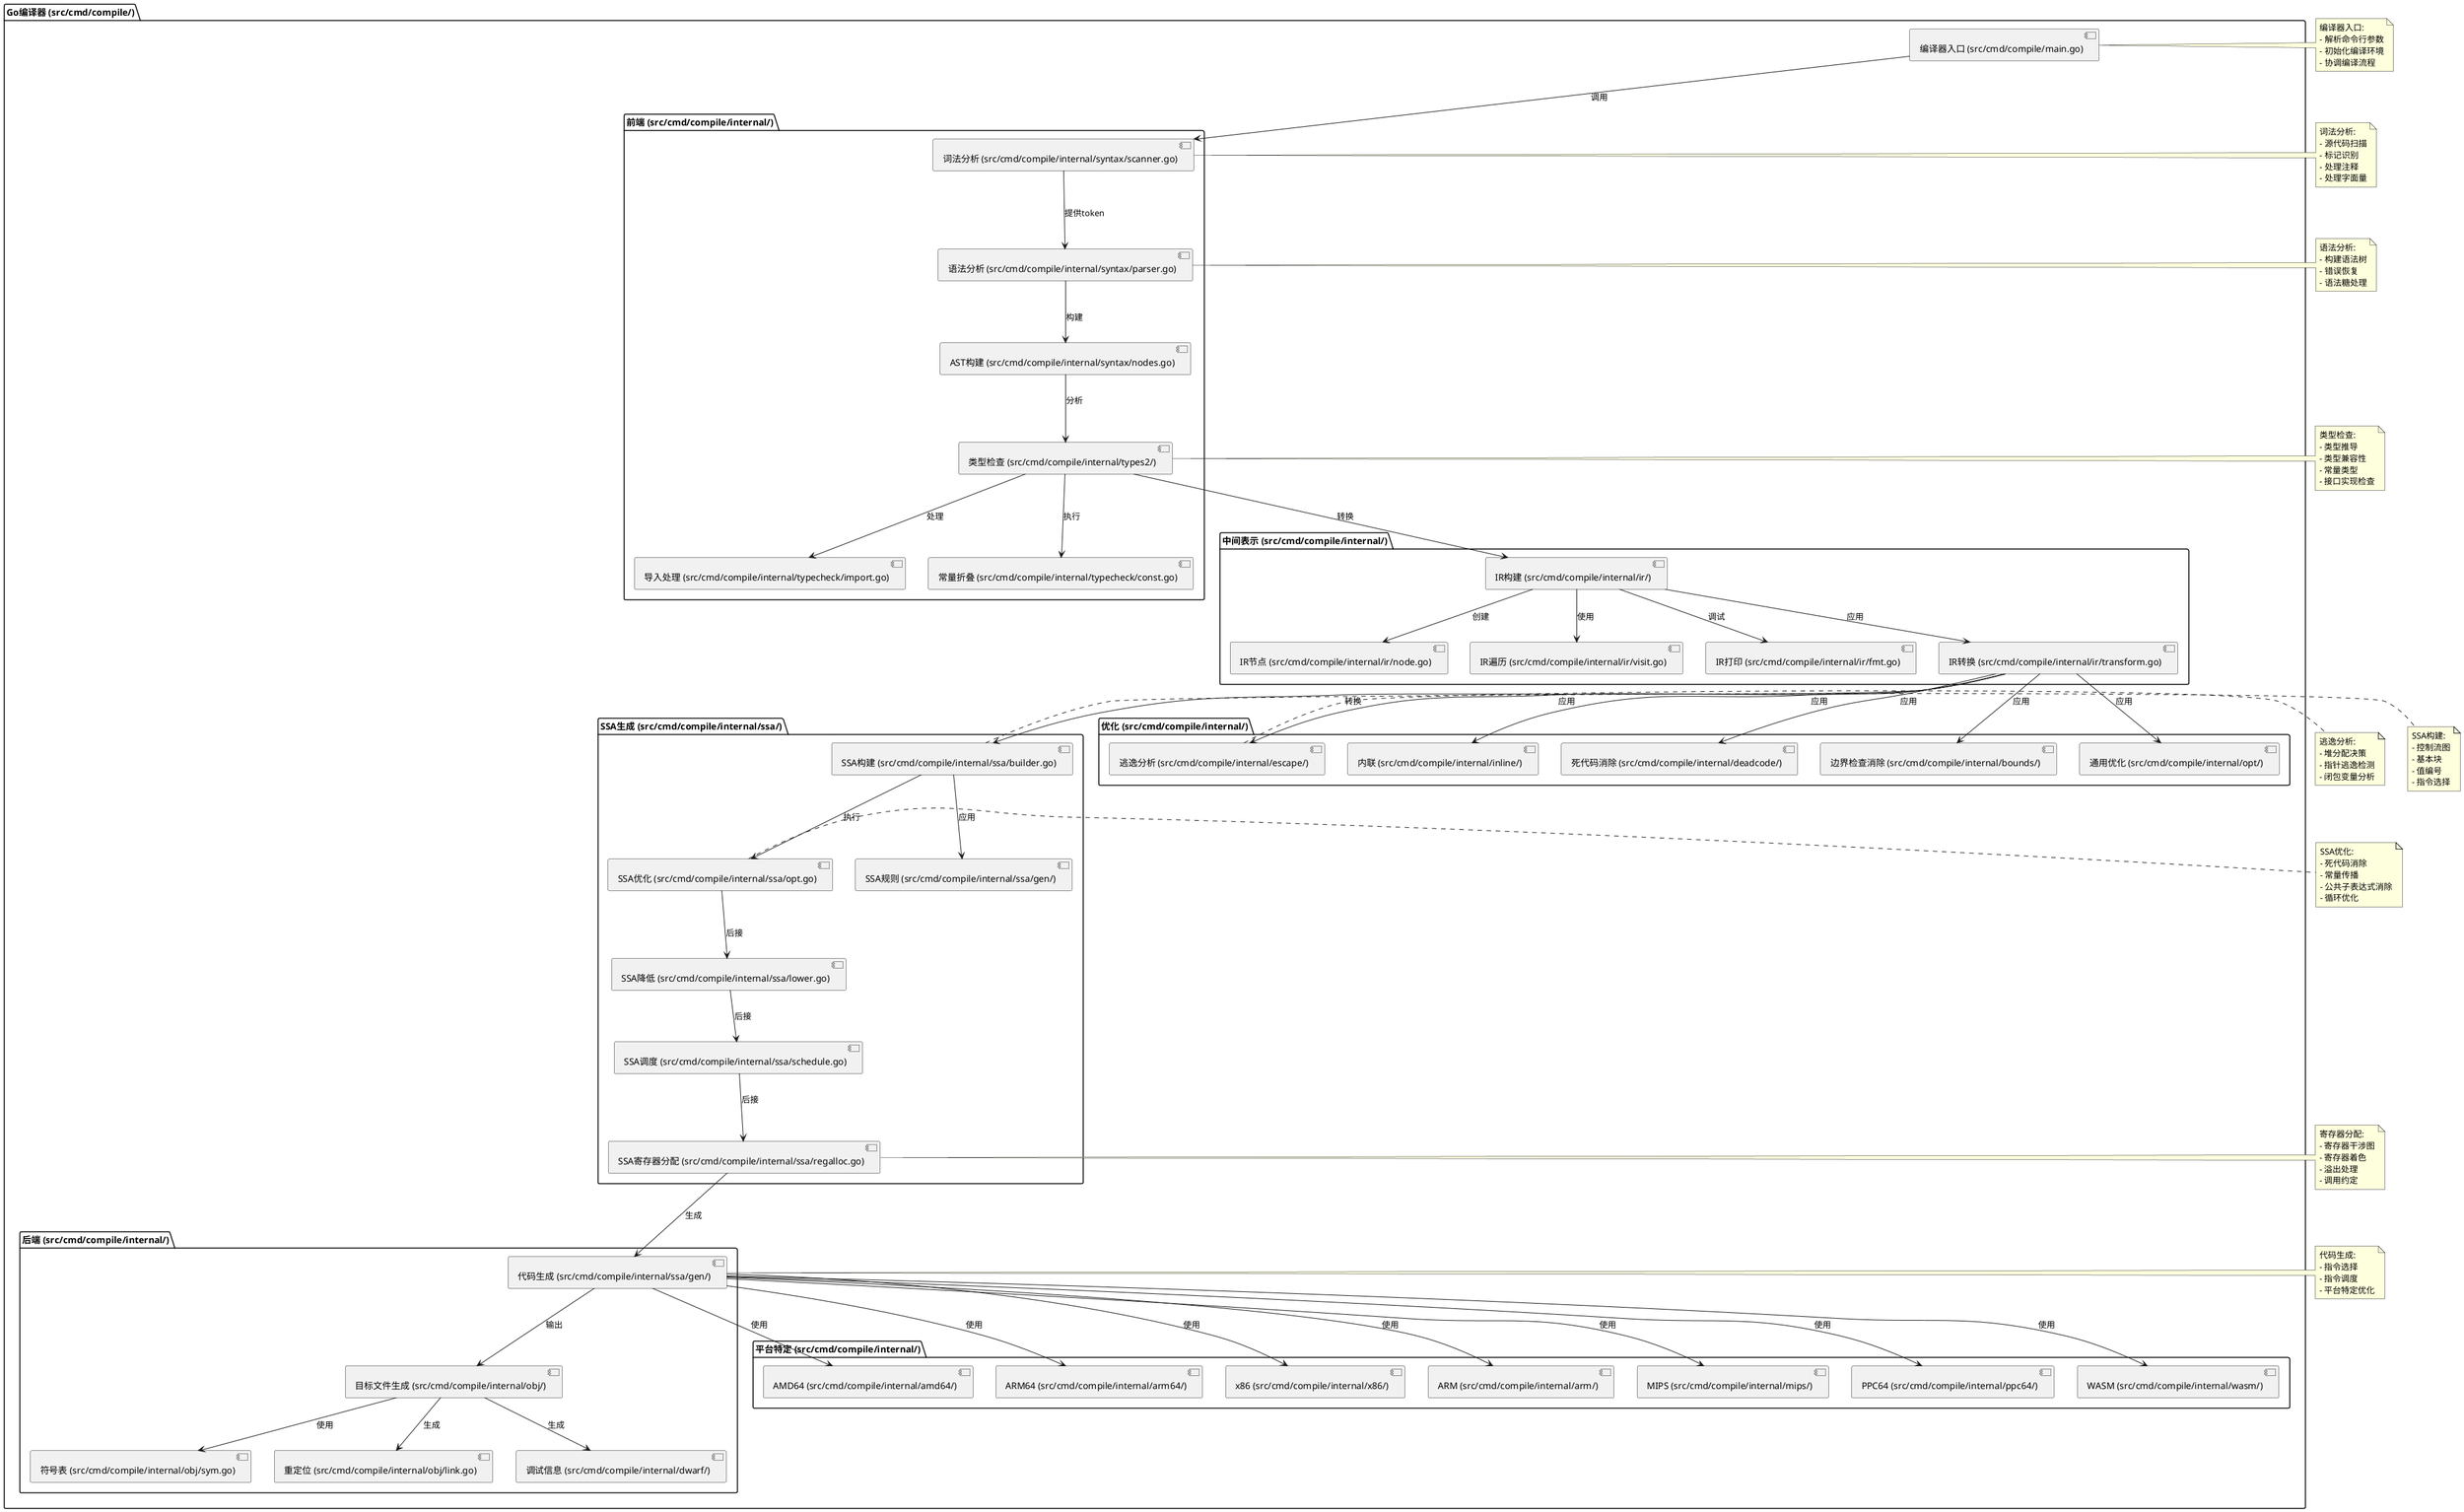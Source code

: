 @startuml Go编译器实现架构

package "Go编译器 (src/cmd/compile/)" {
  [编译器入口 (src/cmd/compile/main.go)] as CompilerEntry
  
  package "前端 (src/cmd/compile/internal/)" {
    [词法分析 (src/cmd/compile/internal/syntax/scanner.go)] as Scanner
    [语法分析 (src/cmd/compile/internal/syntax/parser.go)] as Parser
    [AST构建 (src/cmd/compile/internal/syntax/nodes.go)] as AST
    [类型检查 (src/cmd/compile/internal/types2/)] as TypeCheck
    [导入处理 (src/cmd/compile/internal/typecheck/import.go)] as Import
    [常量折叠 (src/cmd/compile/internal/typecheck/const.go)] as ConstFolding
  }
  
  package "中间表示 (src/cmd/compile/internal/)" {
    [IR构建 (src/cmd/compile/internal/ir/)] as IRBuild
    [IR节点 (src/cmd/compile/internal/ir/node.go)] as IRNode
    [IR遍历 (src/cmd/compile/internal/ir/visit.go)] as IRVisit
    [IR打印 (src/cmd/compile/internal/ir/fmt.go)] as IRPrint
    [IR转换 (src/cmd/compile/internal/ir/transform.go)] as IRTransform
  }
  
  package "优化 (src/cmd/compile/internal/)" {
    [逃逸分析 (src/cmd/compile/internal/escape/)] as Escape
    [内联 (src/cmd/compile/internal/inline/)] as Inline
    [死代码消除 (src/cmd/compile/internal/deadcode/)] as DeadCode
    [边界检查消除 (src/cmd/compile/internal/bounds/)] as BoundsCheck
    [通用优化 (src/cmd/compile/internal/opt/)] as GenericOpt
  }
  
  package "SSA生成 (src/cmd/compile/internal/ssa/)" {
    [SSA构建 (src/cmd/compile/internal/ssa/builder.go)] as SSABuild
    [SSA规则 (src/cmd/compile/internal/ssa/gen/)] as SSARules
    [SSA优化 (src/cmd/compile/internal/ssa/opt.go)] as SSAOpt
    [SSA降低 (src/cmd/compile/internal/ssa/lower.go)] as SSALower
    [SSA调度 (src/cmd/compile/internal/ssa/schedule.go)] as SSASchedule
    [SSA寄存器分配 (src/cmd/compile/internal/ssa/regalloc.go)] as RegAlloc
  }
  
  package "后端 (src/cmd/compile/internal/)" {
    [代码生成 (src/cmd/compile/internal/ssa/gen/)] as CodeGen
    [目标文件生成 (src/cmd/compile/internal/obj/)] as ObjGen
    [符号表 (src/cmd/compile/internal/obj/sym.go)] as SymTable
    [重定位 (src/cmd/compile/internal/obj/link.go)] as Reloc
    [调试信息 (src/cmd/compile/internal/dwarf/)] as Dwarf
  }
  
  package "平台特定 (src/cmd/compile/internal/)" {
    [AMD64 (src/cmd/compile/internal/amd64/)] as AMD64
    [ARM64 (src/cmd/compile/internal/arm64/)] as ARM64
    [x86 (src/cmd/compile/internal/x86/)] as X86
    [ARM (src/cmd/compile/internal/arm/)] as ARM
    [MIPS (src/cmd/compile/internal/mips/)] as MIPS
    [PPC64 (src/cmd/compile/internal/ppc64/)] as PPC64
    [WASM (src/cmd/compile/internal/wasm/)] as WASM
  }
}

' 编译流程关系
CompilerEntry --> Scanner : 调用
Scanner --> Parser : 提供token
Parser --> AST : 构建
AST --> TypeCheck : 分析
TypeCheck --> Import : 处理
TypeCheck --> ConstFolding : 执行
TypeCheck --> IRBuild : 转换

' IR关系
IRBuild --> IRNode : 创建
IRBuild --> IRVisit : 使用
IRBuild --> IRPrint : 调试
IRBuild --> IRTransform : 应用

' 优化关系
IRTransform --> Escape : 应用
IRTransform --> Inline : 应用
IRTransform --> DeadCode : 应用
IRTransform --> BoundsCheck : 应用
IRTransform --> GenericOpt : 应用

' SSA关系
IRTransform --> SSABuild : 转换
SSABuild --> SSARules : 应用
SSABuild --> SSAOpt : 执行
SSAOpt --> SSALower : 后接
SSALower --> SSASchedule : 后接
SSASchedule --> RegAlloc : 后接

' 后端关系
RegAlloc --> CodeGen : 生成
CodeGen --> ObjGen : 输出
ObjGen --> SymTable : 使用
ObjGen --> Reloc : 生成
ObjGen --> Dwarf : 生成

' 平台特定关系
CodeGen --> AMD64 : 使用
CodeGen --> ARM64 : 使用
CodeGen --> X86 : 使用
CodeGen --> ARM : 使用
CodeGen --> MIPS : 使用
CodeGen --> PPC64 : 使用
CodeGen --> WASM : 使用

note right of CompilerEntry
  编译器入口:
  - 解析命令行参数
  - 初始化编译环境
  - 协调编译流程
end note

note right of Scanner
  词法分析:
  - 源代码扫描
  - 标记识别
  - 处理注释
  - 处理字面量
end note

note right of Parser
  语法分析:
  - 构建语法树
  - 错误恢复
  - 语法糖处理
end note

note right of TypeCheck
  类型检查:
  - 类型推导
  - 类型兼容性
  - 常量类型
  - 接口实现检查
end note

note right of Escape
  逃逸分析:
  - 堆分配决策
  - 指针逃逸检测
  - 闭包变量分析
end note

note right of SSABuild
  SSA构建:
  - 控制流图
  - 基本块
  - 值编号
  - 指令选择
end note

note right of SSAOpt
  SSA优化:
  - 死代码消除
  - 常量传播
  - 公共子表达式消除
  - 循环优化
end note

note right of RegAlloc
  寄存器分配:
  - 寄存器干涉图
  - 寄存器着色
  - 溢出处理
  - 调用约定
end note

note right of CodeGen
  代码生成:
  - 指令选择
  - 指令调度
  - 平台特定优化
end note

@enduml